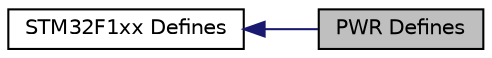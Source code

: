 digraph "PWR Defines"
{
  edge [fontname="Helvetica",fontsize="10",labelfontname="Helvetica",labelfontsize="10"];
  node [fontname="Helvetica",fontsize="10",shape=record];
  rankdir=LR;
  Node0 [label="PWR Defines",height=0.2,width=0.4,color="black", fillcolor="grey75", style="filled" fontcolor="black"];
  Node1 [label="STM32F1xx Defines",height=0.2,width=0.4,color="black", fillcolor="white", style="filled",URL="$group__STM32F1xx__defines.html",tooltip="Defined Constants and Types for the STM32F1xx series."];
  Node1->Node0 [shape=plaintext, color="midnightblue", dir="back", style="solid"];
}
